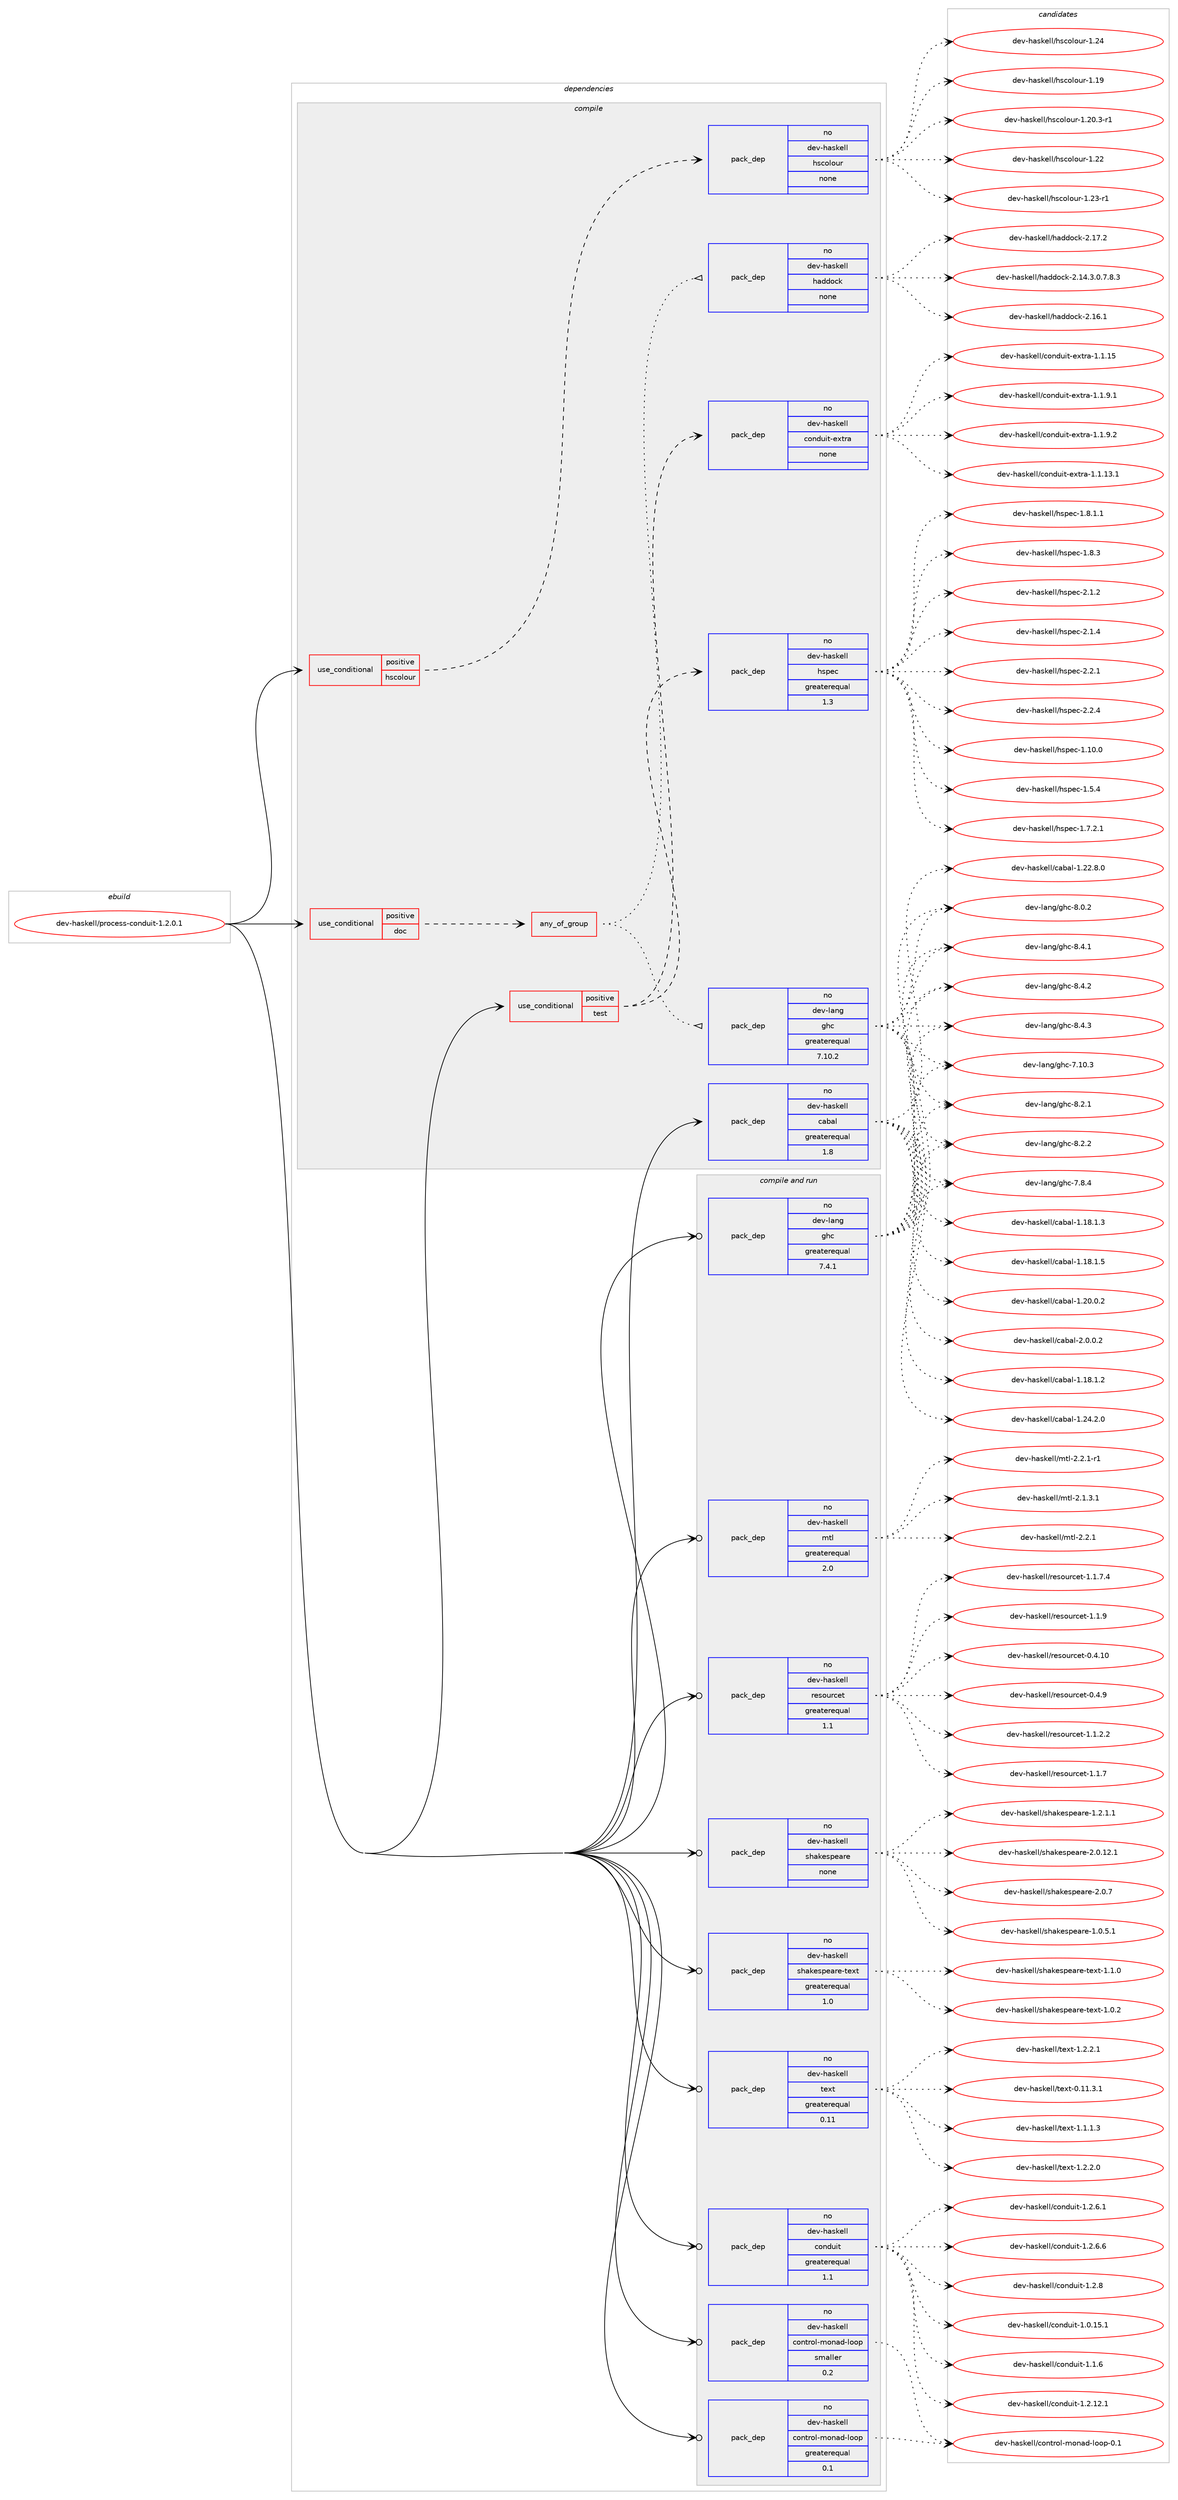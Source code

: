 digraph prolog {

# *************
# Graph options
# *************

newrank=true;
concentrate=true;
compound=true;
graph [rankdir=LR,fontname=Helvetica,fontsize=10,ranksep=1.5];#, ranksep=2.5, nodesep=0.2];
edge  [arrowhead=vee];
node  [fontname=Helvetica,fontsize=10];

# **********
# The ebuild
# **********

subgraph cluster_leftcol {
color=gray;
rank=same;
label=<<i>ebuild</i>>;
id [label="dev-haskell/process-conduit-1.2.0.1", color=red, width=4, href="../dev-haskell/process-conduit-1.2.0.1.svg"];
}

# ****************
# The dependencies
# ****************

subgraph cluster_midcol {
color=gray;
label=<<i>dependencies</i>>;
subgraph cluster_compile {
fillcolor="#eeeeee";
style=filled;
label=<<i>compile</i>>;
subgraph cond361087 {
dependency1341843 [label=<<TABLE BORDER="0" CELLBORDER="1" CELLSPACING="0" CELLPADDING="4"><TR><TD ROWSPAN="3" CELLPADDING="10">use_conditional</TD></TR><TR><TD>positive</TD></TR><TR><TD>doc</TD></TR></TABLE>>, shape=none, color=red];
subgraph any21406 {
dependency1341844 [label=<<TABLE BORDER="0" CELLBORDER="1" CELLSPACING="0" CELLPADDING="4"><TR><TD CELLPADDING="10">any_of_group</TD></TR></TABLE>>, shape=none, color=red];subgraph pack958798 {
dependency1341845 [label=<<TABLE BORDER="0" CELLBORDER="1" CELLSPACING="0" CELLPADDING="4" WIDTH="220"><TR><TD ROWSPAN="6" CELLPADDING="30">pack_dep</TD></TR><TR><TD WIDTH="110">no</TD></TR><TR><TD>dev-haskell</TD></TR><TR><TD>haddock</TD></TR><TR><TD>none</TD></TR><TR><TD></TD></TR></TABLE>>, shape=none, color=blue];
}
dependency1341844:e -> dependency1341845:w [weight=20,style="dotted",arrowhead="oinv"];
subgraph pack958799 {
dependency1341846 [label=<<TABLE BORDER="0" CELLBORDER="1" CELLSPACING="0" CELLPADDING="4" WIDTH="220"><TR><TD ROWSPAN="6" CELLPADDING="30">pack_dep</TD></TR><TR><TD WIDTH="110">no</TD></TR><TR><TD>dev-lang</TD></TR><TR><TD>ghc</TD></TR><TR><TD>greaterequal</TD></TR><TR><TD>7.10.2</TD></TR></TABLE>>, shape=none, color=blue];
}
dependency1341844:e -> dependency1341846:w [weight=20,style="dotted",arrowhead="oinv"];
}
dependency1341843:e -> dependency1341844:w [weight=20,style="dashed",arrowhead="vee"];
}
id:e -> dependency1341843:w [weight=20,style="solid",arrowhead="vee"];
subgraph cond361088 {
dependency1341847 [label=<<TABLE BORDER="0" CELLBORDER="1" CELLSPACING="0" CELLPADDING="4"><TR><TD ROWSPAN="3" CELLPADDING="10">use_conditional</TD></TR><TR><TD>positive</TD></TR><TR><TD>hscolour</TD></TR></TABLE>>, shape=none, color=red];
subgraph pack958800 {
dependency1341848 [label=<<TABLE BORDER="0" CELLBORDER="1" CELLSPACING="0" CELLPADDING="4" WIDTH="220"><TR><TD ROWSPAN="6" CELLPADDING="30">pack_dep</TD></TR><TR><TD WIDTH="110">no</TD></TR><TR><TD>dev-haskell</TD></TR><TR><TD>hscolour</TD></TR><TR><TD>none</TD></TR><TR><TD></TD></TR></TABLE>>, shape=none, color=blue];
}
dependency1341847:e -> dependency1341848:w [weight=20,style="dashed",arrowhead="vee"];
}
id:e -> dependency1341847:w [weight=20,style="solid",arrowhead="vee"];
subgraph cond361089 {
dependency1341849 [label=<<TABLE BORDER="0" CELLBORDER="1" CELLSPACING="0" CELLPADDING="4"><TR><TD ROWSPAN="3" CELLPADDING="10">use_conditional</TD></TR><TR><TD>positive</TD></TR><TR><TD>test</TD></TR></TABLE>>, shape=none, color=red];
subgraph pack958801 {
dependency1341850 [label=<<TABLE BORDER="0" CELLBORDER="1" CELLSPACING="0" CELLPADDING="4" WIDTH="220"><TR><TD ROWSPAN="6" CELLPADDING="30">pack_dep</TD></TR><TR><TD WIDTH="110">no</TD></TR><TR><TD>dev-haskell</TD></TR><TR><TD>conduit-extra</TD></TR><TR><TD>none</TD></TR><TR><TD></TD></TR></TABLE>>, shape=none, color=blue];
}
dependency1341849:e -> dependency1341850:w [weight=20,style="dashed",arrowhead="vee"];
subgraph pack958802 {
dependency1341851 [label=<<TABLE BORDER="0" CELLBORDER="1" CELLSPACING="0" CELLPADDING="4" WIDTH="220"><TR><TD ROWSPAN="6" CELLPADDING="30">pack_dep</TD></TR><TR><TD WIDTH="110">no</TD></TR><TR><TD>dev-haskell</TD></TR><TR><TD>hspec</TD></TR><TR><TD>greaterequal</TD></TR><TR><TD>1.3</TD></TR></TABLE>>, shape=none, color=blue];
}
dependency1341849:e -> dependency1341851:w [weight=20,style="dashed",arrowhead="vee"];
}
id:e -> dependency1341849:w [weight=20,style="solid",arrowhead="vee"];
subgraph pack958803 {
dependency1341852 [label=<<TABLE BORDER="0" CELLBORDER="1" CELLSPACING="0" CELLPADDING="4" WIDTH="220"><TR><TD ROWSPAN="6" CELLPADDING="30">pack_dep</TD></TR><TR><TD WIDTH="110">no</TD></TR><TR><TD>dev-haskell</TD></TR><TR><TD>cabal</TD></TR><TR><TD>greaterequal</TD></TR><TR><TD>1.8</TD></TR></TABLE>>, shape=none, color=blue];
}
id:e -> dependency1341852:w [weight=20,style="solid",arrowhead="vee"];
}
subgraph cluster_compileandrun {
fillcolor="#eeeeee";
style=filled;
label=<<i>compile and run</i>>;
subgraph pack958804 {
dependency1341853 [label=<<TABLE BORDER="0" CELLBORDER="1" CELLSPACING="0" CELLPADDING="4" WIDTH="220"><TR><TD ROWSPAN="6" CELLPADDING="30">pack_dep</TD></TR><TR><TD WIDTH="110">no</TD></TR><TR><TD>dev-haskell</TD></TR><TR><TD>conduit</TD></TR><TR><TD>greaterequal</TD></TR><TR><TD>1.1</TD></TR></TABLE>>, shape=none, color=blue];
}
id:e -> dependency1341853:w [weight=20,style="solid",arrowhead="odotvee"];
subgraph pack958805 {
dependency1341854 [label=<<TABLE BORDER="0" CELLBORDER="1" CELLSPACING="0" CELLPADDING="4" WIDTH="220"><TR><TD ROWSPAN="6" CELLPADDING="30">pack_dep</TD></TR><TR><TD WIDTH="110">no</TD></TR><TR><TD>dev-haskell</TD></TR><TR><TD>control-monad-loop</TD></TR><TR><TD>greaterequal</TD></TR><TR><TD>0.1</TD></TR></TABLE>>, shape=none, color=blue];
}
id:e -> dependency1341854:w [weight=20,style="solid",arrowhead="odotvee"];
subgraph pack958806 {
dependency1341855 [label=<<TABLE BORDER="0" CELLBORDER="1" CELLSPACING="0" CELLPADDING="4" WIDTH="220"><TR><TD ROWSPAN="6" CELLPADDING="30">pack_dep</TD></TR><TR><TD WIDTH="110">no</TD></TR><TR><TD>dev-haskell</TD></TR><TR><TD>control-monad-loop</TD></TR><TR><TD>smaller</TD></TR><TR><TD>0.2</TD></TR></TABLE>>, shape=none, color=blue];
}
id:e -> dependency1341855:w [weight=20,style="solid",arrowhead="odotvee"];
subgraph pack958807 {
dependency1341856 [label=<<TABLE BORDER="0" CELLBORDER="1" CELLSPACING="0" CELLPADDING="4" WIDTH="220"><TR><TD ROWSPAN="6" CELLPADDING="30">pack_dep</TD></TR><TR><TD WIDTH="110">no</TD></TR><TR><TD>dev-haskell</TD></TR><TR><TD>mtl</TD></TR><TR><TD>greaterequal</TD></TR><TR><TD>2.0</TD></TR></TABLE>>, shape=none, color=blue];
}
id:e -> dependency1341856:w [weight=20,style="solid",arrowhead="odotvee"];
subgraph pack958808 {
dependency1341857 [label=<<TABLE BORDER="0" CELLBORDER="1" CELLSPACING="0" CELLPADDING="4" WIDTH="220"><TR><TD ROWSPAN="6" CELLPADDING="30">pack_dep</TD></TR><TR><TD WIDTH="110">no</TD></TR><TR><TD>dev-haskell</TD></TR><TR><TD>resourcet</TD></TR><TR><TD>greaterequal</TD></TR><TR><TD>1.1</TD></TR></TABLE>>, shape=none, color=blue];
}
id:e -> dependency1341857:w [weight=20,style="solid",arrowhead="odotvee"];
subgraph pack958809 {
dependency1341858 [label=<<TABLE BORDER="0" CELLBORDER="1" CELLSPACING="0" CELLPADDING="4" WIDTH="220"><TR><TD ROWSPAN="6" CELLPADDING="30">pack_dep</TD></TR><TR><TD WIDTH="110">no</TD></TR><TR><TD>dev-haskell</TD></TR><TR><TD>shakespeare</TD></TR><TR><TD>none</TD></TR><TR><TD></TD></TR></TABLE>>, shape=none, color=blue];
}
id:e -> dependency1341858:w [weight=20,style="solid",arrowhead="odotvee"];
subgraph pack958810 {
dependency1341859 [label=<<TABLE BORDER="0" CELLBORDER="1" CELLSPACING="0" CELLPADDING="4" WIDTH="220"><TR><TD ROWSPAN="6" CELLPADDING="30">pack_dep</TD></TR><TR><TD WIDTH="110">no</TD></TR><TR><TD>dev-haskell</TD></TR><TR><TD>shakespeare-text</TD></TR><TR><TD>greaterequal</TD></TR><TR><TD>1.0</TD></TR></TABLE>>, shape=none, color=blue];
}
id:e -> dependency1341859:w [weight=20,style="solid",arrowhead="odotvee"];
subgraph pack958811 {
dependency1341860 [label=<<TABLE BORDER="0" CELLBORDER="1" CELLSPACING="0" CELLPADDING="4" WIDTH="220"><TR><TD ROWSPAN="6" CELLPADDING="30">pack_dep</TD></TR><TR><TD WIDTH="110">no</TD></TR><TR><TD>dev-haskell</TD></TR><TR><TD>text</TD></TR><TR><TD>greaterequal</TD></TR><TR><TD>0.11</TD></TR></TABLE>>, shape=none, color=blue];
}
id:e -> dependency1341860:w [weight=20,style="solid",arrowhead="odotvee"];
subgraph pack958812 {
dependency1341861 [label=<<TABLE BORDER="0" CELLBORDER="1" CELLSPACING="0" CELLPADDING="4" WIDTH="220"><TR><TD ROWSPAN="6" CELLPADDING="30">pack_dep</TD></TR><TR><TD WIDTH="110">no</TD></TR><TR><TD>dev-lang</TD></TR><TR><TD>ghc</TD></TR><TR><TD>greaterequal</TD></TR><TR><TD>7.4.1</TD></TR></TABLE>>, shape=none, color=blue];
}
id:e -> dependency1341861:w [weight=20,style="solid",arrowhead="odotvee"];
}
subgraph cluster_run {
fillcolor="#eeeeee";
style=filled;
label=<<i>run</i>>;
}
}

# **************
# The candidates
# **************

subgraph cluster_choices {
rank=same;
color=gray;
label=<<i>candidates</i>>;

subgraph choice958798 {
color=black;
nodesep=1;
choice1001011184510497115107101108108471049710010011199107455046495246514648465546564651 [label="dev-haskell/haddock-2.14.3.0.7.8.3", color=red, width=4,href="../dev-haskell/haddock-2.14.3.0.7.8.3.svg"];
choice100101118451049711510710110810847104971001001119910745504649544649 [label="dev-haskell/haddock-2.16.1", color=red, width=4,href="../dev-haskell/haddock-2.16.1.svg"];
choice100101118451049711510710110810847104971001001119910745504649554650 [label="dev-haskell/haddock-2.17.2", color=red, width=4,href="../dev-haskell/haddock-2.17.2.svg"];
dependency1341845:e -> choice1001011184510497115107101108108471049710010011199107455046495246514648465546564651:w [style=dotted,weight="100"];
dependency1341845:e -> choice100101118451049711510710110810847104971001001119910745504649544649:w [style=dotted,weight="100"];
dependency1341845:e -> choice100101118451049711510710110810847104971001001119910745504649554650:w [style=dotted,weight="100"];
}
subgraph choice958799 {
color=black;
nodesep=1;
choice1001011184510897110103471031049945554649484651 [label="dev-lang/ghc-7.10.3", color=red, width=4,href="../dev-lang/ghc-7.10.3.svg"];
choice10010111845108971101034710310499455546564652 [label="dev-lang/ghc-7.8.4", color=red, width=4,href="../dev-lang/ghc-7.8.4.svg"];
choice10010111845108971101034710310499455646484650 [label="dev-lang/ghc-8.0.2", color=red, width=4,href="../dev-lang/ghc-8.0.2.svg"];
choice10010111845108971101034710310499455646504649 [label="dev-lang/ghc-8.2.1", color=red, width=4,href="../dev-lang/ghc-8.2.1.svg"];
choice10010111845108971101034710310499455646504650 [label="dev-lang/ghc-8.2.2", color=red, width=4,href="../dev-lang/ghc-8.2.2.svg"];
choice10010111845108971101034710310499455646524649 [label="dev-lang/ghc-8.4.1", color=red, width=4,href="../dev-lang/ghc-8.4.1.svg"];
choice10010111845108971101034710310499455646524650 [label="dev-lang/ghc-8.4.2", color=red, width=4,href="../dev-lang/ghc-8.4.2.svg"];
choice10010111845108971101034710310499455646524651 [label="dev-lang/ghc-8.4.3", color=red, width=4,href="../dev-lang/ghc-8.4.3.svg"];
dependency1341846:e -> choice1001011184510897110103471031049945554649484651:w [style=dotted,weight="100"];
dependency1341846:e -> choice10010111845108971101034710310499455546564652:w [style=dotted,weight="100"];
dependency1341846:e -> choice10010111845108971101034710310499455646484650:w [style=dotted,weight="100"];
dependency1341846:e -> choice10010111845108971101034710310499455646504649:w [style=dotted,weight="100"];
dependency1341846:e -> choice10010111845108971101034710310499455646504650:w [style=dotted,weight="100"];
dependency1341846:e -> choice10010111845108971101034710310499455646524649:w [style=dotted,weight="100"];
dependency1341846:e -> choice10010111845108971101034710310499455646524650:w [style=dotted,weight="100"];
dependency1341846:e -> choice10010111845108971101034710310499455646524651:w [style=dotted,weight="100"];
}
subgraph choice958800 {
color=black;
nodesep=1;
choice100101118451049711510710110810847104115991111081111171144549464957 [label="dev-haskell/hscolour-1.19", color=red, width=4,href="../dev-haskell/hscolour-1.19.svg"];
choice10010111845104971151071011081084710411599111108111117114454946504846514511449 [label="dev-haskell/hscolour-1.20.3-r1", color=red, width=4,href="../dev-haskell/hscolour-1.20.3-r1.svg"];
choice100101118451049711510710110810847104115991111081111171144549465050 [label="dev-haskell/hscolour-1.22", color=red, width=4,href="../dev-haskell/hscolour-1.22.svg"];
choice1001011184510497115107101108108471041159911110811111711445494650514511449 [label="dev-haskell/hscolour-1.23-r1", color=red, width=4,href="../dev-haskell/hscolour-1.23-r1.svg"];
choice100101118451049711510710110810847104115991111081111171144549465052 [label="dev-haskell/hscolour-1.24", color=red, width=4,href="../dev-haskell/hscolour-1.24.svg"];
dependency1341848:e -> choice100101118451049711510710110810847104115991111081111171144549464957:w [style=dotted,weight="100"];
dependency1341848:e -> choice10010111845104971151071011081084710411599111108111117114454946504846514511449:w [style=dotted,weight="100"];
dependency1341848:e -> choice100101118451049711510710110810847104115991111081111171144549465050:w [style=dotted,weight="100"];
dependency1341848:e -> choice1001011184510497115107101108108471041159911110811111711445494650514511449:w [style=dotted,weight="100"];
dependency1341848:e -> choice100101118451049711510710110810847104115991111081111171144549465052:w [style=dotted,weight="100"];
}
subgraph choice958801 {
color=black;
nodesep=1;
choice100101118451049711510710110810847991111101001171051164510112011611497454946494649514649 [label="dev-haskell/conduit-extra-1.1.13.1", color=red, width=4,href="../dev-haskell/conduit-extra-1.1.13.1.svg"];
choice10010111845104971151071011081084799111110100117105116451011201161149745494649464953 [label="dev-haskell/conduit-extra-1.1.15", color=red, width=4,href="../dev-haskell/conduit-extra-1.1.15.svg"];
choice1001011184510497115107101108108479911111010011710511645101120116114974549464946574649 [label="dev-haskell/conduit-extra-1.1.9.1", color=red, width=4,href="../dev-haskell/conduit-extra-1.1.9.1.svg"];
choice1001011184510497115107101108108479911111010011710511645101120116114974549464946574650 [label="dev-haskell/conduit-extra-1.1.9.2", color=red, width=4,href="../dev-haskell/conduit-extra-1.1.9.2.svg"];
dependency1341850:e -> choice100101118451049711510710110810847991111101001171051164510112011611497454946494649514649:w [style=dotted,weight="100"];
dependency1341850:e -> choice10010111845104971151071011081084799111110100117105116451011201161149745494649464953:w [style=dotted,weight="100"];
dependency1341850:e -> choice1001011184510497115107101108108479911111010011710511645101120116114974549464946574649:w [style=dotted,weight="100"];
dependency1341850:e -> choice1001011184510497115107101108108479911111010011710511645101120116114974549464946574650:w [style=dotted,weight="100"];
}
subgraph choice958802 {
color=black;
nodesep=1;
choice1001011184510497115107101108108471041151121019945494649484648 [label="dev-haskell/hspec-1.10.0", color=red, width=4,href="../dev-haskell/hspec-1.10.0.svg"];
choice10010111845104971151071011081084710411511210199454946534652 [label="dev-haskell/hspec-1.5.4", color=red, width=4,href="../dev-haskell/hspec-1.5.4.svg"];
choice100101118451049711510710110810847104115112101994549465546504649 [label="dev-haskell/hspec-1.7.2.1", color=red, width=4,href="../dev-haskell/hspec-1.7.2.1.svg"];
choice100101118451049711510710110810847104115112101994549465646494649 [label="dev-haskell/hspec-1.8.1.1", color=red, width=4,href="../dev-haskell/hspec-1.8.1.1.svg"];
choice10010111845104971151071011081084710411511210199454946564651 [label="dev-haskell/hspec-1.8.3", color=red, width=4,href="../dev-haskell/hspec-1.8.3.svg"];
choice10010111845104971151071011081084710411511210199455046494650 [label="dev-haskell/hspec-2.1.2", color=red, width=4,href="../dev-haskell/hspec-2.1.2.svg"];
choice10010111845104971151071011081084710411511210199455046494652 [label="dev-haskell/hspec-2.1.4", color=red, width=4,href="../dev-haskell/hspec-2.1.4.svg"];
choice10010111845104971151071011081084710411511210199455046504649 [label="dev-haskell/hspec-2.2.1", color=red, width=4,href="../dev-haskell/hspec-2.2.1.svg"];
choice10010111845104971151071011081084710411511210199455046504652 [label="dev-haskell/hspec-2.2.4", color=red, width=4,href="../dev-haskell/hspec-2.2.4.svg"];
dependency1341851:e -> choice1001011184510497115107101108108471041151121019945494649484648:w [style=dotted,weight="100"];
dependency1341851:e -> choice10010111845104971151071011081084710411511210199454946534652:w [style=dotted,weight="100"];
dependency1341851:e -> choice100101118451049711510710110810847104115112101994549465546504649:w [style=dotted,weight="100"];
dependency1341851:e -> choice100101118451049711510710110810847104115112101994549465646494649:w [style=dotted,weight="100"];
dependency1341851:e -> choice10010111845104971151071011081084710411511210199454946564651:w [style=dotted,weight="100"];
dependency1341851:e -> choice10010111845104971151071011081084710411511210199455046494650:w [style=dotted,weight="100"];
dependency1341851:e -> choice10010111845104971151071011081084710411511210199455046494652:w [style=dotted,weight="100"];
dependency1341851:e -> choice10010111845104971151071011081084710411511210199455046504649:w [style=dotted,weight="100"];
dependency1341851:e -> choice10010111845104971151071011081084710411511210199455046504652:w [style=dotted,weight="100"];
}
subgraph choice958803 {
color=black;
nodesep=1;
choice10010111845104971151071011081084799979897108454946495646494650 [label="dev-haskell/cabal-1.18.1.2", color=red, width=4,href="../dev-haskell/cabal-1.18.1.2.svg"];
choice10010111845104971151071011081084799979897108454946495646494651 [label="dev-haskell/cabal-1.18.1.3", color=red, width=4,href="../dev-haskell/cabal-1.18.1.3.svg"];
choice10010111845104971151071011081084799979897108454946495646494653 [label="dev-haskell/cabal-1.18.1.5", color=red, width=4,href="../dev-haskell/cabal-1.18.1.5.svg"];
choice10010111845104971151071011081084799979897108454946504846484650 [label="dev-haskell/cabal-1.20.0.2", color=red, width=4,href="../dev-haskell/cabal-1.20.0.2.svg"];
choice10010111845104971151071011081084799979897108454946505046564648 [label="dev-haskell/cabal-1.22.8.0", color=red, width=4,href="../dev-haskell/cabal-1.22.8.0.svg"];
choice10010111845104971151071011081084799979897108454946505246504648 [label="dev-haskell/cabal-1.24.2.0", color=red, width=4,href="../dev-haskell/cabal-1.24.2.0.svg"];
choice100101118451049711510710110810847999798971084550464846484650 [label="dev-haskell/cabal-2.0.0.2", color=red, width=4,href="../dev-haskell/cabal-2.0.0.2.svg"];
dependency1341852:e -> choice10010111845104971151071011081084799979897108454946495646494650:w [style=dotted,weight="100"];
dependency1341852:e -> choice10010111845104971151071011081084799979897108454946495646494651:w [style=dotted,weight="100"];
dependency1341852:e -> choice10010111845104971151071011081084799979897108454946495646494653:w [style=dotted,weight="100"];
dependency1341852:e -> choice10010111845104971151071011081084799979897108454946504846484650:w [style=dotted,weight="100"];
dependency1341852:e -> choice10010111845104971151071011081084799979897108454946505046564648:w [style=dotted,weight="100"];
dependency1341852:e -> choice10010111845104971151071011081084799979897108454946505246504648:w [style=dotted,weight="100"];
dependency1341852:e -> choice100101118451049711510710110810847999798971084550464846484650:w [style=dotted,weight="100"];
}
subgraph choice958804 {
color=black;
nodesep=1;
choice10010111845104971151071011081084799111110100117105116454946484649534649 [label="dev-haskell/conduit-1.0.15.1", color=red, width=4,href="../dev-haskell/conduit-1.0.15.1.svg"];
choice10010111845104971151071011081084799111110100117105116454946494654 [label="dev-haskell/conduit-1.1.6", color=red, width=4,href="../dev-haskell/conduit-1.1.6.svg"];
choice10010111845104971151071011081084799111110100117105116454946504649504649 [label="dev-haskell/conduit-1.2.12.1", color=red, width=4,href="../dev-haskell/conduit-1.2.12.1.svg"];
choice100101118451049711510710110810847991111101001171051164549465046544649 [label="dev-haskell/conduit-1.2.6.1", color=red, width=4,href="../dev-haskell/conduit-1.2.6.1.svg"];
choice100101118451049711510710110810847991111101001171051164549465046544654 [label="dev-haskell/conduit-1.2.6.6", color=red, width=4,href="../dev-haskell/conduit-1.2.6.6.svg"];
choice10010111845104971151071011081084799111110100117105116454946504656 [label="dev-haskell/conduit-1.2.8", color=red, width=4,href="../dev-haskell/conduit-1.2.8.svg"];
dependency1341853:e -> choice10010111845104971151071011081084799111110100117105116454946484649534649:w [style=dotted,weight="100"];
dependency1341853:e -> choice10010111845104971151071011081084799111110100117105116454946494654:w [style=dotted,weight="100"];
dependency1341853:e -> choice10010111845104971151071011081084799111110100117105116454946504649504649:w [style=dotted,weight="100"];
dependency1341853:e -> choice100101118451049711510710110810847991111101001171051164549465046544649:w [style=dotted,weight="100"];
dependency1341853:e -> choice100101118451049711510710110810847991111101001171051164549465046544654:w [style=dotted,weight="100"];
dependency1341853:e -> choice10010111845104971151071011081084799111110100117105116454946504656:w [style=dotted,weight="100"];
}
subgraph choice958805 {
color=black;
nodesep=1;
choice1001011184510497115107101108108479911111011611411110845109111110971004510811111111245484649 [label="dev-haskell/control-monad-loop-0.1", color=red, width=4,href="../dev-haskell/control-monad-loop-0.1.svg"];
dependency1341854:e -> choice1001011184510497115107101108108479911111011611411110845109111110971004510811111111245484649:w [style=dotted,weight="100"];
}
subgraph choice958806 {
color=black;
nodesep=1;
choice1001011184510497115107101108108479911111011611411110845109111110971004510811111111245484649 [label="dev-haskell/control-monad-loop-0.1", color=red, width=4,href="../dev-haskell/control-monad-loop-0.1.svg"];
dependency1341855:e -> choice1001011184510497115107101108108479911111011611411110845109111110971004510811111111245484649:w [style=dotted,weight="100"];
}
subgraph choice958807 {
color=black;
nodesep=1;
choice1001011184510497115107101108108471091161084550464946514649 [label="dev-haskell/mtl-2.1.3.1", color=red, width=4,href="../dev-haskell/mtl-2.1.3.1.svg"];
choice100101118451049711510710110810847109116108455046504649 [label="dev-haskell/mtl-2.2.1", color=red, width=4,href="../dev-haskell/mtl-2.2.1.svg"];
choice1001011184510497115107101108108471091161084550465046494511449 [label="dev-haskell/mtl-2.2.1-r1", color=red, width=4,href="../dev-haskell/mtl-2.2.1-r1.svg"];
dependency1341856:e -> choice1001011184510497115107101108108471091161084550464946514649:w [style=dotted,weight="100"];
dependency1341856:e -> choice100101118451049711510710110810847109116108455046504649:w [style=dotted,weight="100"];
dependency1341856:e -> choice1001011184510497115107101108108471091161084550465046494511449:w [style=dotted,weight="100"];
}
subgraph choice958808 {
color=black;
nodesep=1;
choice1001011184510497115107101108108471141011151111171149910111645484652464948 [label="dev-haskell/resourcet-0.4.10", color=red, width=4,href="../dev-haskell/resourcet-0.4.10.svg"];
choice10010111845104971151071011081084711410111511111711499101116454846524657 [label="dev-haskell/resourcet-0.4.9", color=red, width=4,href="../dev-haskell/resourcet-0.4.9.svg"];
choice100101118451049711510710110810847114101115111117114991011164549464946504650 [label="dev-haskell/resourcet-1.1.2.2", color=red, width=4,href="../dev-haskell/resourcet-1.1.2.2.svg"];
choice10010111845104971151071011081084711410111511111711499101116454946494655 [label="dev-haskell/resourcet-1.1.7", color=red, width=4,href="../dev-haskell/resourcet-1.1.7.svg"];
choice100101118451049711510710110810847114101115111117114991011164549464946554652 [label="dev-haskell/resourcet-1.1.7.4", color=red, width=4,href="../dev-haskell/resourcet-1.1.7.4.svg"];
choice10010111845104971151071011081084711410111511111711499101116454946494657 [label="dev-haskell/resourcet-1.1.9", color=red, width=4,href="../dev-haskell/resourcet-1.1.9.svg"];
dependency1341857:e -> choice1001011184510497115107101108108471141011151111171149910111645484652464948:w [style=dotted,weight="100"];
dependency1341857:e -> choice10010111845104971151071011081084711410111511111711499101116454846524657:w [style=dotted,weight="100"];
dependency1341857:e -> choice100101118451049711510710110810847114101115111117114991011164549464946504650:w [style=dotted,weight="100"];
dependency1341857:e -> choice10010111845104971151071011081084711410111511111711499101116454946494655:w [style=dotted,weight="100"];
dependency1341857:e -> choice100101118451049711510710110810847114101115111117114991011164549464946554652:w [style=dotted,weight="100"];
dependency1341857:e -> choice10010111845104971151071011081084711410111511111711499101116454946494657:w [style=dotted,weight="100"];
}
subgraph choice958809 {
color=black;
nodesep=1;
choice10010111845104971151071011081084711510497107101115112101971141014549464846534649 [label="dev-haskell/shakespeare-1.0.5.1", color=red, width=4,href="../dev-haskell/shakespeare-1.0.5.1.svg"];
choice10010111845104971151071011081084711510497107101115112101971141014549465046494649 [label="dev-haskell/shakespeare-1.2.1.1", color=red, width=4,href="../dev-haskell/shakespeare-1.2.1.1.svg"];
choice1001011184510497115107101108108471151049710710111511210197114101455046484649504649 [label="dev-haskell/shakespeare-2.0.12.1", color=red, width=4,href="../dev-haskell/shakespeare-2.0.12.1.svg"];
choice1001011184510497115107101108108471151049710710111511210197114101455046484655 [label="dev-haskell/shakespeare-2.0.7", color=red, width=4,href="../dev-haskell/shakespeare-2.0.7.svg"];
dependency1341858:e -> choice10010111845104971151071011081084711510497107101115112101971141014549464846534649:w [style=dotted,weight="100"];
dependency1341858:e -> choice10010111845104971151071011081084711510497107101115112101971141014549465046494649:w [style=dotted,weight="100"];
dependency1341858:e -> choice1001011184510497115107101108108471151049710710111511210197114101455046484649504649:w [style=dotted,weight="100"];
dependency1341858:e -> choice1001011184510497115107101108108471151049710710111511210197114101455046484655:w [style=dotted,weight="100"];
}
subgraph choice958810 {
color=black;
nodesep=1;
choice100101118451049711510710110810847115104971071011151121019711410145116101120116454946484650 [label="dev-haskell/shakespeare-text-1.0.2", color=red, width=4,href="../dev-haskell/shakespeare-text-1.0.2.svg"];
choice100101118451049711510710110810847115104971071011151121019711410145116101120116454946494648 [label="dev-haskell/shakespeare-text-1.1.0", color=red, width=4,href="../dev-haskell/shakespeare-text-1.1.0.svg"];
dependency1341859:e -> choice100101118451049711510710110810847115104971071011151121019711410145116101120116454946484650:w [style=dotted,weight="100"];
dependency1341859:e -> choice100101118451049711510710110810847115104971071011151121019711410145116101120116454946494648:w [style=dotted,weight="100"];
}
subgraph choice958811 {
color=black;
nodesep=1;
choice100101118451049711510710110810847116101120116454846494946514649 [label="dev-haskell/text-0.11.3.1", color=red, width=4,href="../dev-haskell/text-0.11.3.1.svg"];
choice1001011184510497115107101108108471161011201164549464946494651 [label="dev-haskell/text-1.1.1.3", color=red, width=4,href="../dev-haskell/text-1.1.1.3.svg"];
choice1001011184510497115107101108108471161011201164549465046504648 [label="dev-haskell/text-1.2.2.0", color=red, width=4,href="../dev-haskell/text-1.2.2.0.svg"];
choice1001011184510497115107101108108471161011201164549465046504649 [label="dev-haskell/text-1.2.2.1", color=red, width=4,href="../dev-haskell/text-1.2.2.1.svg"];
dependency1341860:e -> choice100101118451049711510710110810847116101120116454846494946514649:w [style=dotted,weight="100"];
dependency1341860:e -> choice1001011184510497115107101108108471161011201164549464946494651:w [style=dotted,weight="100"];
dependency1341860:e -> choice1001011184510497115107101108108471161011201164549465046504648:w [style=dotted,weight="100"];
dependency1341860:e -> choice1001011184510497115107101108108471161011201164549465046504649:w [style=dotted,weight="100"];
}
subgraph choice958812 {
color=black;
nodesep=1;
choice1001011184510897110103471031049945554649484651 [label="dev-lang/ghc-7.10.3", color=red, width=4,href="../dev-lang/ghc-7.10.3.svg"];
choice10010111845108971101034710310499455546564652 [label="dev-lang/ghc-7.8.4", color=red, width=4,href="../dev-lang/ghc-7.8.4.svg"];
choice10010111845108971101034710310499455646484650 [label="dev-lang/ghc-8.0.2", color=red, width=4,href="../dev-lang/ghc-8.0.2.svg"];
choice10010111845108971101034710310499455646504649 [label="dev-lang/ghc-8.2.1", color=red, width=4,href="../dev-lang/ghc-8.2.1.svg"];
choice10010111845108971101034710310499455646504650 [label="dev-lang/ghc-8.2.2", color=red, width=4,href="../dev-lang/ghc-8.2.2.svg"];
choice10010111845108971101034710310499455646524649 [label="dev-lang/ghc-8.4.1", color=red, width=4,href="../dev-lang/ghc-8.4.1.svg"];
choice10010111845108971101034710310499455646524650 [label="dev-lang/ghc-8.4.2", color=red, width=4,href="../dev-lang/ghc-8.4.2.svg"];
choice10010111845108971101034710310499455646524651 [label="dev-lang/ghc-8.4.3", color=red, width=4,href="../dev-lang/ghc-8.4.3.svg"];
dependency1341861:e -> choice1001011184510897110103471031049945554649484651:w [style=dotted,weight="100"];
dependency1341861:e -> choice10010111845108971101034710310499455546564652:w [style=dotted,weight="100"];
dependency1341861:e -> choice10010111845108971101034710310499455646484650:w [style=dotted,weight="100"];
dependency1341861:e -> choice10010111845108971101034710310499455646504649:w [style=dotted,weight="100"];
dependency1341861:e -> choice10010111845108971101034710310499455646504650:w [style=dotted,weight="100"];
dependency1341861:e -> choice10010111845108971101034710310499455646524649:w [style=dotted,weight="100"];
dependency1341861:e -> choice10010111845108971101034710310499455646524650:w [style=dotted,weight="100"];
dependency1341861:e -> choice10010111845108971101034710310499455646524651:w [style=dotted,weight="100"];
}
}

}
